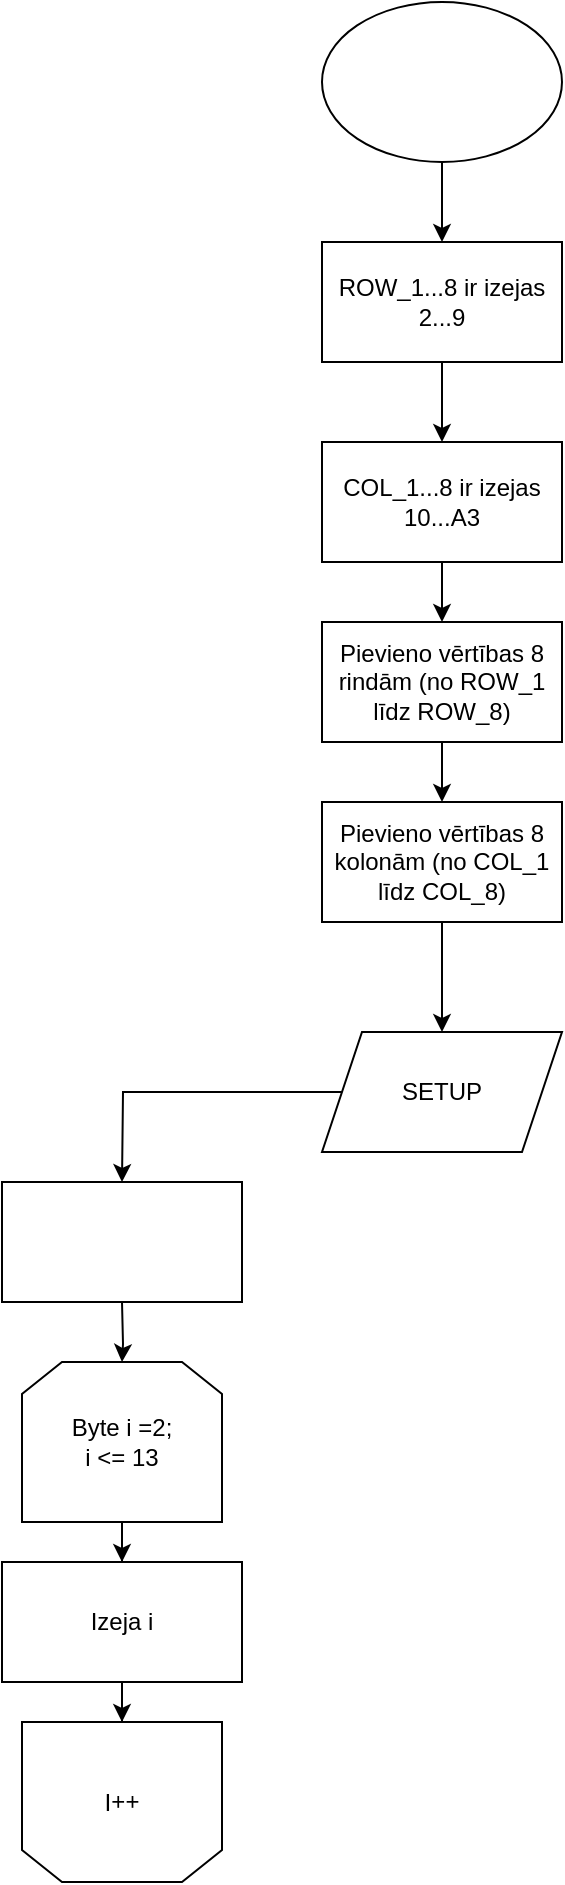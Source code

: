<mxfile version="21.0.2" type="github">
  <diagram name="Page-1" id="Ng_bMdYRIf5SXRzVOp7M">
    <mxGraphModel dx="357" dy="562" grid="1" gridSize="10" guides="1" tooltips="1" connect="1" arrows="1" fold="1" page="1" pageScale="1" pageWidth="827" pageHeight="1169" math="0" shadow="0">
      <root>
        <mxCell id="0" />
        <mxCell id="1" parent="0" />
        <mxCell id="mYGwAnlmEdduF5FbGD0P-5" style="edgeStyle=orthogonalEdgeStyle;rounded=0;orthogonalLoop=1;jettySize=auto;html=1;exitX=0.5;exitY=1;exitDx=0;exitDy=0;" parent="1" edge="1">
          <mxGeometry relative="1" as="geometry">
            <mxPoint x="524" y="120" as="sourcePoint" />
            <mxPoint x="524" y="120" as="targetPoint" />
          </mxGeometry>
        </mxCell>
        <mxCell id="mYGwAnlmEdduF5FbGD0P-26" value="" style="edgeStyle=orthogonalEdgeStyle;rounded=0;orthogonalLoop=1;jettySize=auto;html=1;" parent="1" source="mYGwAnlmEdduF5FbGD0P-19" target="mYGwAnlmEdduF5FbGD0P-20" edge="1">
          <mxGeometry relative="1" as="geometry" />
        </mxCell>
        <mxCell id="mYGwAnlmEdduF5FbGD0P-19" value="Pievieno vērtības 8 rindām (no ROW_1 līdz ROW_8)" style="rounded=0;whiteSpace=wrap;html=1;" parent="1" vertex="1">
          <mxGeometry x="490" y="350" width="120" height="60" as="geometry" />
        </mxCell>
        <mxCell id="A94y0W3K5UmEOUNI3N2U-2" value="" style="edgeStyle=orthogonalEdgeStyle;rounded=0;orthogonalLoop=1;jettySize=auto;html=1;" edge="1" parent="1" source="mYGwAnlmEdduF5FbGD0P-20">
          <mxGeometry relative="1" as="geometry">
            <mxPoint x="550" y="555" as="targetPoint" />
          </mxGeometry>
        </mxCell>
        <mxCell id="mYGwAnlmEdduF5FbGD0P-20" value="Pievieno vērtības 8 kolonām (no COL_1 līdz COL_8)" style="rounded=0;whiteSpace=wrap;html=1;" parent="1" vertex="1">
          <mxGeometry x="490" y="440" width="120" height="60" as="geometry" />
        </mxCell>
        <mxCell id="mYGwAnlmEdduF5FbGD0P-23" value="" style="edgeStyle=orthogonalEdgeStyle;rounded=0;orthogonalLoop=1;jettySize=auto;html=1;" parent="1" source="mYGwAnlmEdduF5FbGD0P-21" target="mYGwAnlmEdduF5FbGD0P-22" edge="1">
          <mxGeometry relative="1" as="geometry" />
        </mxCell>
        <mxCell id="mYGwAnlmEdduF5FbGD0P-21" value="" style="ellipse;whiteSpace=wrap;html=1;" parent="1" vertex="1">
          <mxGeometry x="490" y="40" width="120" height="80" as="geometry" />
        </mxCell>
        <mxCell id="mYGwAnlmEdduF5FbGD0P-27" value="" style="edgeStyle=orthogonalEdgeStyle;rounded=0;orthogonalLoop=1;jettySize=auto;html=1;" parent="1" source="mYGwAnlmEdduF5FbGD0P-22" target="mYGwAnlmEdduF5FbGD0P-24" edge="1">
          <mxGeometry relative="1" as="geometry" />
        </mxCell>
        <mxCell id="mYGwAnlmEdduF5FbGD0P-22" value="ROW_1...8 ir izejas 2...9" style="rounded=0;whiteSpace=wrap;html=1;" parent="1" vertex="1">
          <mxGeometry x="490" y="160" width="120" height="60" as="geometry" />
        </mxCell>
        <mxCell id="mYGwAnlmEdduF5FbGD0P-25" value="" style="edgeStyle=orthogonalEdgeStyle;rounded=0;orthogonalLoop=1;jettySize=auto;html=1;" parent="1" source="mYGwAnlmEdduF5FbGD0P-24" target="mYGwAnlmEdduF5FbGD0P-19" edge="1">
          <mxGeometry relative="1" as="geometry" />
        </mxCell>
        <mxCell id="mYGwAnlmEdduF5FbGD0P-24" value="COL_1...8 ir izejas 10...A3" style="rounded=0;whiteSpace=wrap;html=1;" parent="1" vertex="1">
          <mxGeometry x="490" y="260" width="120" height="60" as="geometry" />
        </mxCell>
        <mxCell id="A94y0W3K5UmEOUNI3N2U-10" value="" style="edgeStyle=orthogonalEdgeStyle;rounded=0;orthogonalLoop=1;jettySize=auto;html=1;" edge="1" parent="1" target="A94y0W3K5UmEOUNI3N2U-5">
          <mxGeometry relative="1" as="geometry">
            <mxPoint x="390" y="690" as="sourcePoint" />
          </mxGeometry>
        </mxCell>
        <mxCell id="A94y0W3K5UmEOUNI3N2U-8" value="" style="edgeStyle=orthogonalEdgeStyle;rounded=0;orthogonalLoop=1;jettySize=auto;html=1;" edge="1" parent="1" source="A94y0W3K5UmEOUNI3N2U-5" target="A94y0W3K5UmEOUNI3N2U-7">
          <mxGeometry relative="1" as="geometry" />
        </mxCell>
        <mxCell id="A94y0W3K5UmEOUNI3N2U-5" value="Byte i =2; &lt;br&gt;i &amp;lt;= 13" style="shape=loopLimit;whiteSpace=wrap;html=1;" vertex="1" parent="1">
          <mxGeometry x="340" y="720" width="100" height="80" as="geometry" />
        </mxCell>
        <mxCell id="A94y0W3K5UmEOUNI3N2U-6" value="++I" style="shape=loopLimit;whiteSpace=wrap;html=1;rotation=-180;" vertex="1" parent="1">
          <mxGeometry x="340" y="900" width="100" height="80" as="geometry" />
        </mxCell>
        <mxCell id="A94y0W3K5UmEOUNI3N2U-9" value="" style="edgeStyle=orthogonalEdgeStyle;rounded=0;orthogonalLoop=1;jettySize=auto;html=1;" edge="1" parent="1" source="A94y0W3K5UmEOUNI3N2U-7" target="A94y0W3K5UmEOUNI3N2U-6">
          <mxGeometry relative="1" as="geometry" />
        </mxCell>
        <mxCell id="A94y0W3K5UmEOUNI3N2U-7" value="Izeja i" style="rounded=0;whiteSpace=wrap;html=1;" vertex="1" parent="1">
          <mxGeometry x="330" y="820" width="120" height="60" as="geometry" />
        </mxCell>
        <mxCell id="A94y0W3K5UmEOUNI3N2U-13" style="edgeStyle=orthogonalEdgeStyle;rounded=0;orthogonalLoop=1;jettySize=auto;html=1;entryX=0.5;entryY=0;entryDx=0;entryDy=0;" edge="1" parent="1" source="A94y0W3K5UmEOUNI3N2U-12">
          <mxGeometry relative="1" as="geometry">
            <mxPoint x="390" y="630" as="targetPoint" />
          </mxGeometry>
        </mxCell>
        <mxCell id="A94y0W3K5UmEOUNI3N2U-12" value="SETUP" style="shape=parallelogram;perimeter=parallelogramPerimeter;whiteSpace=wrap;html=1;fixedSize=1;" vertex="1" parent="1">
          <mxGeometry x="490" y="555" width="120" height="60" as="geometry" />
        </mxCell>
        <mxCell id="A94y0W3K5UmEOUNI3N2U-14" value="" style="rounded=0;whiteSpace=wrap;html=1;" vertex="1" parent="1">
          <mxGeometry x="330" y="630" width="120" height="60" as="geometry" />
        </mxCell>
      </root>
    </mxGraphModel>
  </diagram>
</mxfile>
